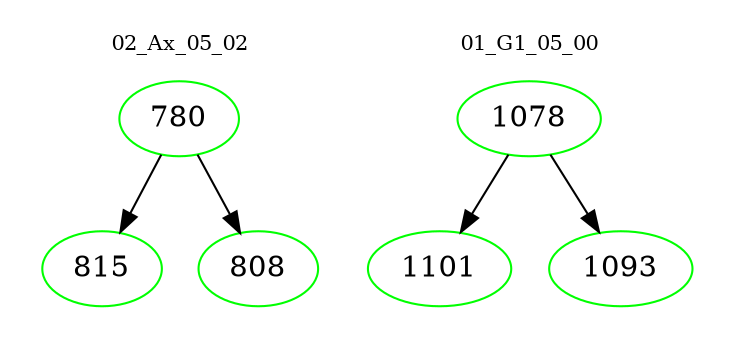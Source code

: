digraph{
subgraph cluster_0 {
color = white
label = "02_Ax_05_02";
fontsize=10;
T0_780 [label="780", color="green"]
T0_780 -> T0_815 [color="black"]
T0_815 [label="815", color="green"]
T0_780 -> T0_808 [color="black"]
T0_808 [label="808", color="green"]
}
subgraph cluster_1 {
color = white
label = "01_G1_05_00";
fontsize=10;
T1_1078 [label="1078", color="green"]
T1_1078 -> T1_1101 [color="black"]
T1_1101 [label="1101", color="green"]
T1_1078 -> T1_1093 [color="black"]
T1_1093 [label="1093", color="green"]
}
}
